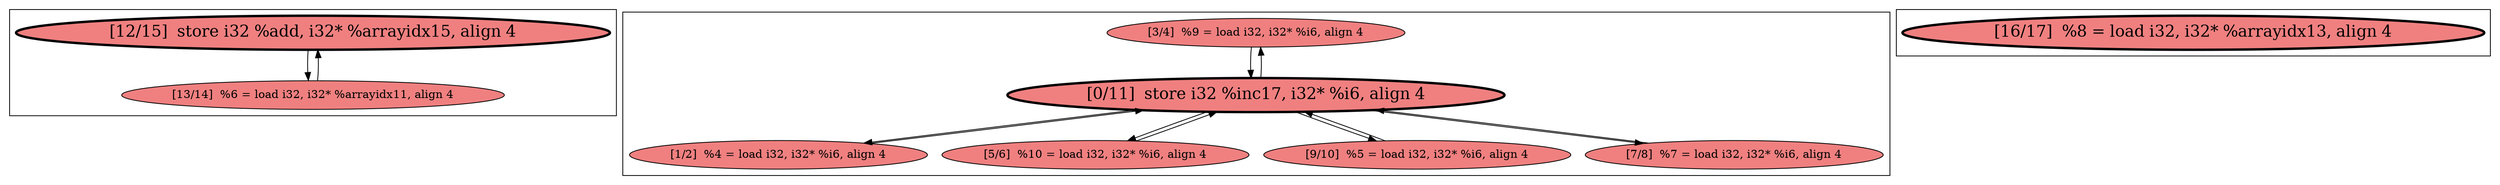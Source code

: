 
digraph G {





subgraph cluster2 {


node141 [penwidth=3.0,fontsize=20,fillcolor=lightcoral,label="[12/15]  store i32 %add, i32* %arrayidx15, align 4",shape=ellipse,style=filled ]
node140 [fillcolor=lightcoral,label="[13/14]  %6 = load i32, i32* %arrayidx11, align 4",shape=ellipse,style=filled ]

node140->node141 [ ]
node141->node140 [ ]


}

subgraph cluster0 {


node137 [fillcolor=lightcoral,label="[3/4]  %9 = load i32, i32* %i6, align 4",shape=ellipse,style=filled ]
node138 [fillcolor=lightcoral,label="[1/2]  %4 = load i32, i32* %i6, align 4",shape=ellipse,style=filled ]
node135 [fillcolor=lightcoral,label="[5/6]  %10 = load i32, i32* %i6, align 4",shape=ellipse,style=filled ]
node136 [penwidth=3.0,fontsize=20,fillcolor=lightcoral,label="[0/11]  store i32 %inc17, i32* %i6, align 4",shape=ellipse,style=filled ]
node133 [fillcolor=lightcoral,label="[9/10]  %5 = load i32, i32* %i6, align 4",shape=ellipse,style=filled ]
node134 [fillcolor=lightcoral,label="[7/8]  %7 = load i32, i32* %i6, align 4",shape=ellipse,style=filled ]

node136->node135 [ ]
node136->node138 [ ]
node136->node137 [ ]
node137->node136 [ ]
node133->node136 [ ]
node135->node136 [ ]
node138->node136 [ ]
node134->node136 [ ]
node136->node134 [ ]
node136->node133 [ ]


}

subgraph cluster1 {


node139 [penwidth=3.0,fontsize=20,fillcolor=lightcoral,label="[16/17]  %8 = load i32, i32* %arrayidx13, align 4",shape=ellipse,style=filled ]



}

}
